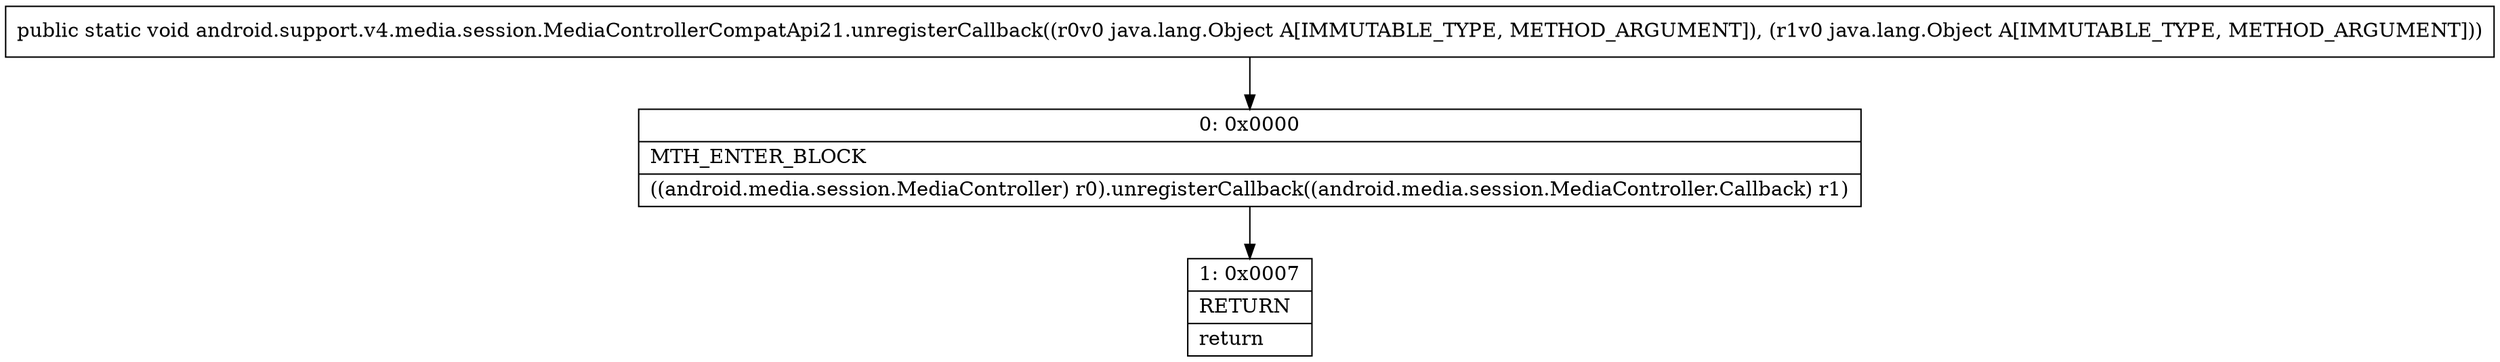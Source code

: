 digraph "CFG forandroid.support.v4.media.session.MediaControllerCompatApi21.unregisterCallback(Ljava\/lang\/Object;Ljava\/lang\/Object;)V" {
Node_0 [shape=record,label="{0\:\ 0x0000|MTH_ENTER_BLOCK\l|((android.media.session.MediaController) r0).unregisterCallback((android.media.session.MediaController.Callback) r1)\l}"];
Node_1 [shape=record,label="{1\:\ 0x0007|RETURN\l|return\l}"];
MethodNode[shape=record,label="{public static void android.support.v4.media.session.MediaControllerCompatApi21.unregisterCallback((r0v0 java.lang.Object A[IMMUTABLE_TYPE, METHOD_ARGUMENT]), (r1v0 java.lang.Object A[IMMUTABLE_TYPE, METHOD_ARGUMENT])) }"];
MethodNode -> Node_0;
Node_0 -> Node_1;
}

